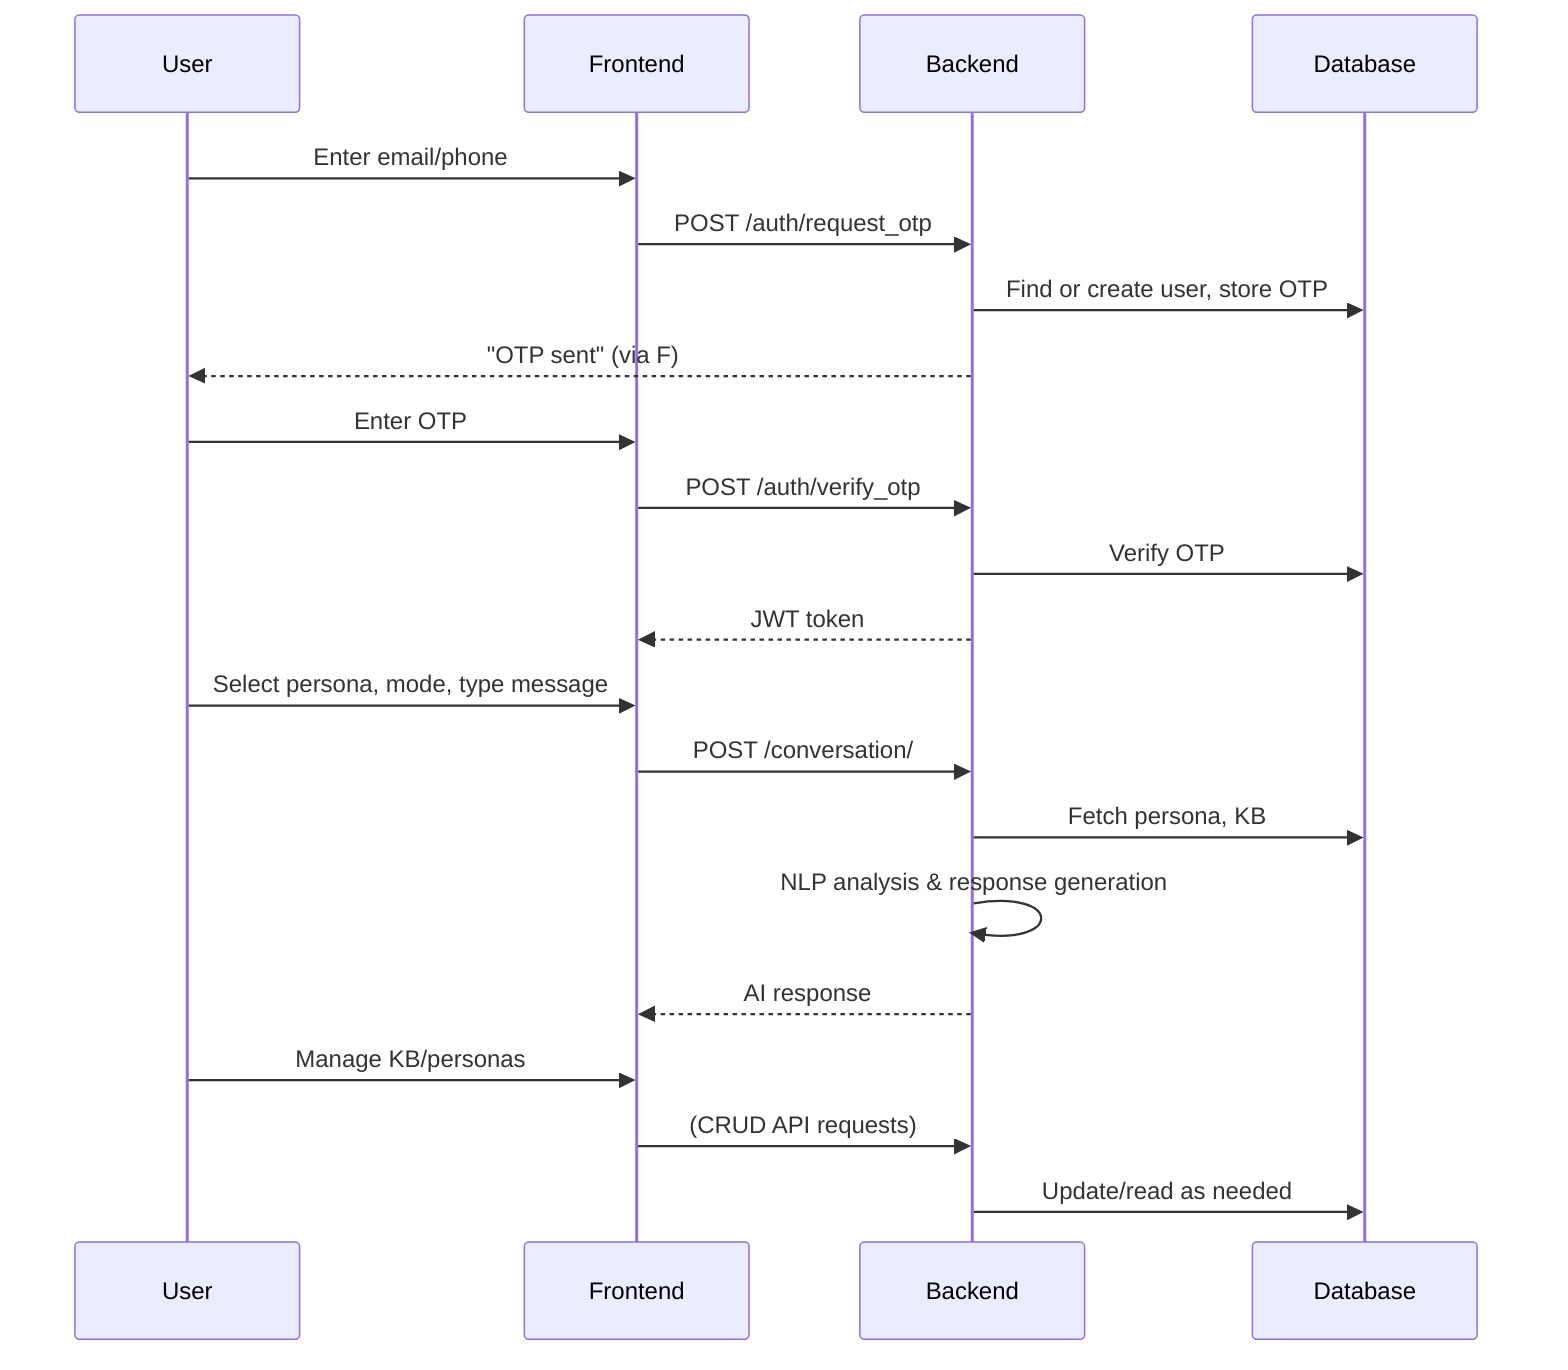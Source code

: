 sequenceDiagram
    participant U as User
    participant F as Frontend
    participant B as Backend
    participant DB as Database

    U->>F: Enter email/phone
    F->>B: POST /auth/request_otp
    B->>DB: Find or create user, store OTP
    B-->>U: "OTP sent" (via F)

    U->>F: Enter OTP
    F->>B: POST /auth/verify_otp
    B->>DB: Verify OTP
    B-->>F: JWT token

    U->>F: Select persona, mode, type message
    F->>B: POST /conversation/
    B->>DB: Fetch persona, KB
    B->>B: NLP analysis & response generation
    B-->>F: AI response

    U->>F: Manage KB/personas
    F->>B: (CRUD API requests)
    B->>DB: Update/read as needed
